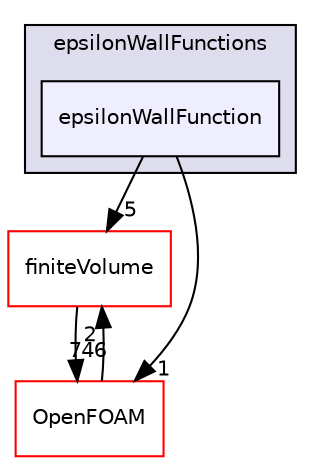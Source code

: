 digraph "src/TurbulenceModels/turbulenceModels/derivedFvPatchFields/wallFunctions/epsilonWallFunctions/epsilonWallFunction" {
  bgcolor=transparent;
  compound=true
  node [ fontsize="10", fontname="Helvetica"];
  edge [ labelfontsize="10", labelfontname="Helvetica"];
  subgraph clusterdir_6c6688e06e5e4bc5d57f464702d3392a {
    graph [ bgcolor="#ddddee", pencolor="black", label="epsilonWallFunctions" fontname="Helvetica", fontsize="10", URL="dir_6c6688e06e5e4bc5d57f464702d3392a.html"]
  dir_a20b685617bacde19ddf203650286d61 [shape=box, label="epsilonWallFunction", style="filled", fillcolor="#eeeeff", pencolor="black", URL="dir_a20b685617bacde19ddf203650286d61.html"];
  }
  dir_9bd15774b555cf7259a6fa18f99fe99b [shape=box label="finiteVolume" color="red" URL="dir_9bd15774b555cf7259a6fa18f99fe99b.html"];
  dir_c5473ff19b20e6ec4dfe5c310b3778a8 [shape=box label="OpenFOAM" color="red" URL="dir_c5473ff19b20e6ec4dfe5c310b3778a8.html"];
  dir_9bd15774b555cf7259a6fa18f99fe99b->dir_c5473ff19b20e6ec4dfe5c310b3778a8 [headlabel="746", labeldistance=1.5 headhref="dir_000896_001896.html"];
  dir_a20b685617bacde19ddf203650286d61->dir_9bd15774b555cf7259a6fa18f99fe99b [headlabel="5", labeldistance=1.5 headhref="dir_003111_000896.html"];
  dir_a20b685617bacde19ddf203650286d61->dir_c5473ff19b20e6ec4dfe5c310b3778a8 [headlabel="1", labeldistance=1.5 headhref="dir_003111_001896.html"];
  dir_c5473ff19b20e6ec4dfe5c310b3778a8->dir_9bd15774b555cf7259a6fa18f99fe99b [headlabel="2", labeldistance=1.5 headhref="dir_001896_000896.html"];
}

